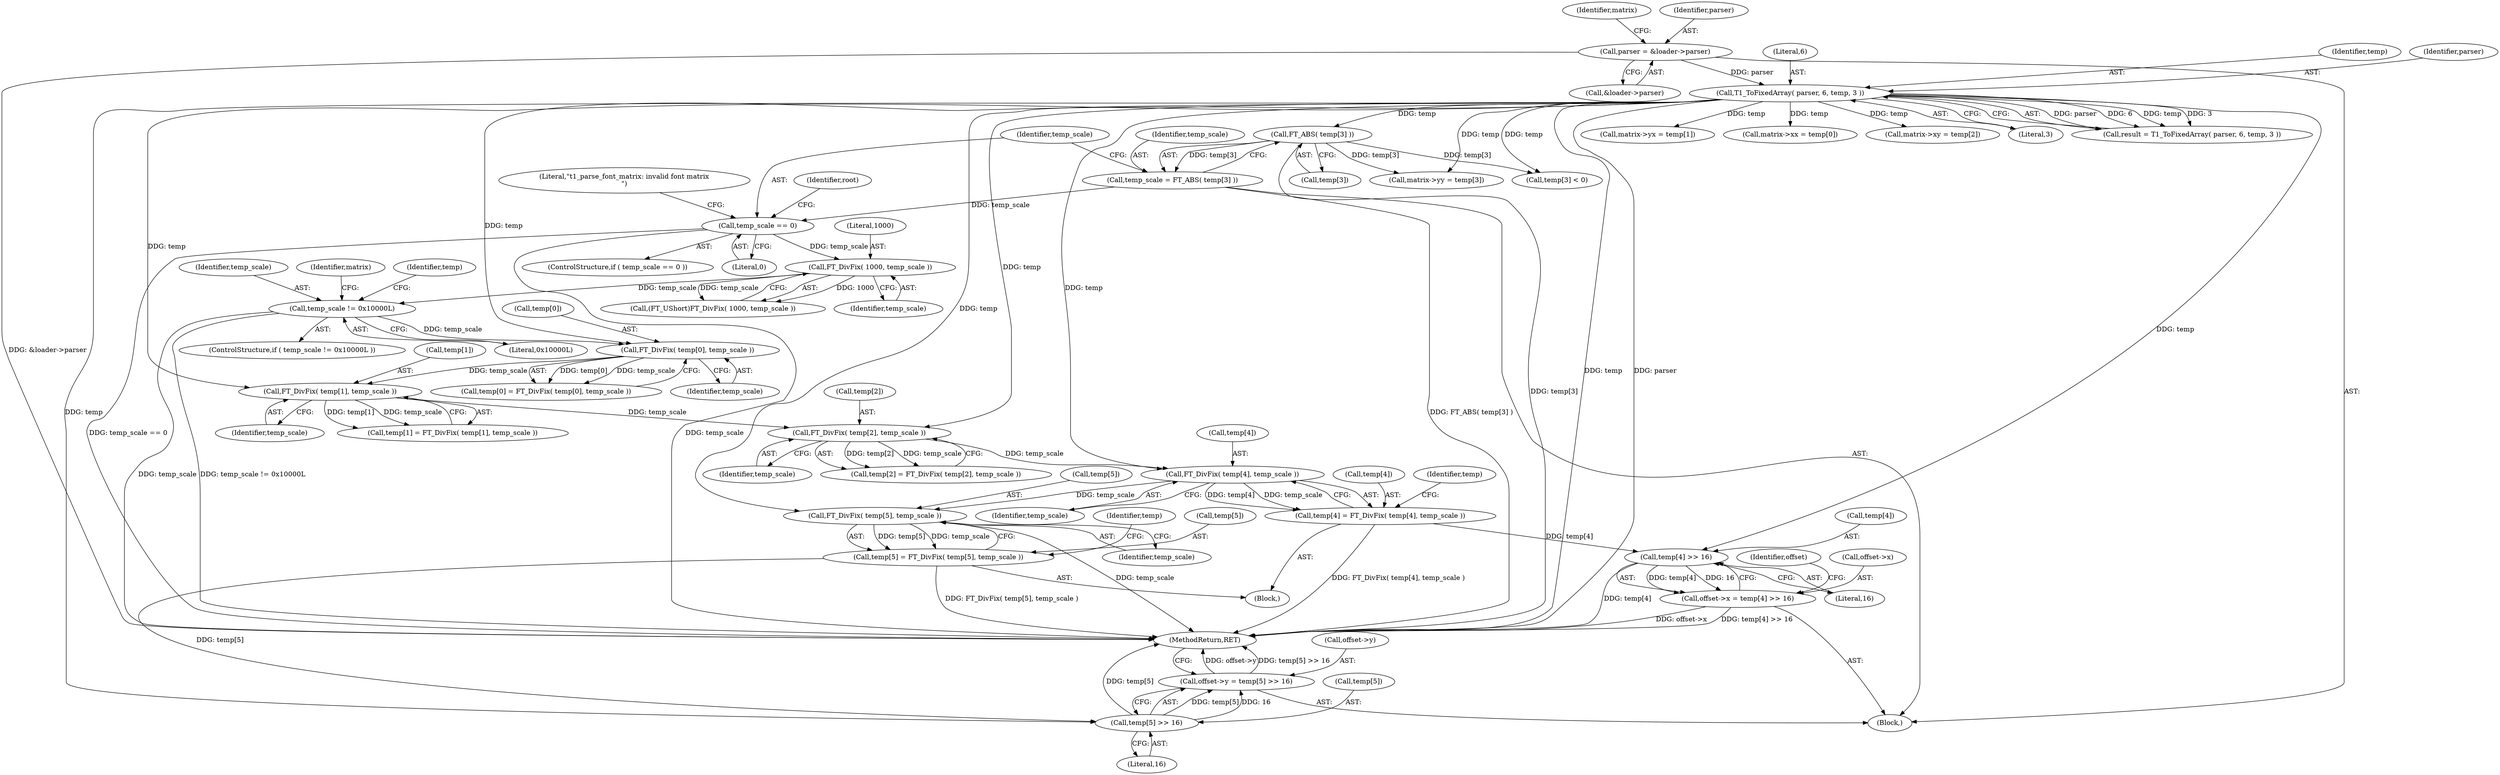 digraph "0_savannah_8b281f83e8516535756f92dbf90940ac44bd45e1_0@array" {
"1000234" [label="(Call,FT_DivFix( temp[4], temp_scale ))"];
"1000148" [label="(Call,T1_ToFixedArray( parser, 6, temp, 3 ))"];
"1000110" [label="(Call,parser = &loader->parser)"];
"1000225" [label="(Call,FT_DivFix( temp[2], temp_scale ))"];
"1000216" [label="(Call,FT_DivFix( temp[1], temp_scale ))"];
"1000207" [label="(Call,FT_DivFix( temp[0], temp_scale ))"];
"1000199" [label="(Call,temp_scale != 0x10000L)"];
"1000195" [label="(Call,FT_DivFix( 1000, temp_scale ))"];
"1000174" [label="(Call,temp_scale == 0)"];
"1000167" [label="(Call,temp_scale = FT_ABS( temp[3] ))"];
"1000169" [label="(Call,FT_ABS( temp[3] ))"];
"1000230" [label="(Call,temp[4] = FT_DivFix( temp[4], temp_scale ))"];
"1000293" [label="(Call,temp[4] >> 16)"];
"1000289" [label="(Call,offset->x = temp[4] >> 16)"];
"1000243" [label="(Call,FT_DivFix( temp[5], temp_scale ))"];
"1000239" [label="(Call,temp[5] = FT_DivFix( temp[5], temp_scale ))"];
"1000302" [label="(Call,temp[5] >> 16)"];
"1000298" [label="(Call,offset->y = temp[5] >> 16)"];
"1000175" [label="(Identifier,temp_scale)"];
"1000226" [label="(Call,temp[2])"];
"1000244" [label="(Call,temp[5])"];
"1000195" [label="(Call,FT_DivFix( 1000, temp_scale ))"];
"1000294" [label="(Call,temp[4])"];
"1000282" [label="(Call,matrix->yy = temp[3])"];
"1000268" [label="(Call,matrix->yx = temp[1])"];
"1000200" [label="(Identifier,temp_scale)"];
"1000110" [label="(Call,parser = &loader->parser)"];
"1000235" [label="(Call,temp[4])"];
"1000108" [label="(Block,)"];
"1000168" [label="(Identifier,temp_scale)"];
"1000118" [label="(Identifier,matrix)"];
"1000173" [label="(ControlStructure,if ( temp_scale == 0 ))"];
"1000261" [label="(Call,matrix->xx = temp[0])"];
"1000203" [label="(Call,temp[0] = FT_DivFix( temp[0], temp_scale ))"];
"1000170" [label="(Call,temp[3])"];
"1000253" [label="(Call,temp[3] < 0)"];
"1000300" [label="(Identifier,offset)"];
"1000176" [label="(Literal,0)"];
"1000150" [label="(Literal,6)"];
"1000151" [label="(Identifier,temp)"];
"1000216" [label="(Call,FT_DivFix( temp[1], temp_scale ))"];
"1000239" [label="(Call,temp[5] = FT_DivFix( temp[5], temp_scale ))"];
"1000111" [label="(Identifier,parser)"];
"1000169" [label="(Call,FT_ABS( temp[3] ))"];
"1000174" [label="(Call,temp_scale == 0)"];
"1000275" [label="(Call,matrix->xy = temp[2])"];
"1000240" [label="(Call,temp[5])"];
"1000112" [label="(Call,&loader->parser)"];
"1000290" [label="(Call,offset->x)"];
"1000198" [label="(ControlStructure,if ( temp_scale != 0x10000L ))"];
"1000229" [label="(Identifier,temp_scale)"];
"1000297" [label="(Literal,16)"];
"1000230" [label="(Call,temp[4] = FT_DivFix( temp[4], temp_scale ))"];
"1000221" [label="(Call,temp[2] = FT_DivFix( temp[2], temp_scale ))"];
"1000211" [label="(Identifier,temp_scale)"];
"1000197" [label="(Identifier,temp_scale)"];
"1000149" [label="(Identifier,parser)"];
"1000202" [label="(Block,)"];
"1000220" [label="(Identifier,temp_scale)"];
"1000298" [label="(Call,offset->y = temp[5] >> 16)"];
"1000193" [label="(Call,(FT_UShort)FT_DivFix( 1000, temp_scale ))"];
"1000152" [label="(Literal,3)"];
"1000207" [label="(Call,FT_DivFix( temp[0], temp_scale ))"];
"1000238" [label="(Identifier,temp_scale)"];
"1000196" [label="(Literal,1000)"];
"1000199" [label="(Call,temp_scale != 0x10000L)"];
"1000225" [label="(Call,FT_DivFix( temp[2], temp_scale ))"];
"1000201" [label="(Literal,0x10000L)"];
"1000263" [label="(Identifier,matrix)"];
"1000231" [label="(Call,temp[4])"];
"1000241" [label="(Identifier,temp)"];
"1000306" [label="(Literal,16)"];
"1000212" [label="(Call,temp[1] = FT_DivFix( temp[1], temp_scale ))"];
"1000303" [label="(Call,temp[5])"];
"1000167" [label="(Call,temp_scale = FT_ABS( temp[3] ))"];
"1000307" [label="(MethodReturn,RET)"];
"1000234" [label="(Call,FT_DivFix( temp[4], temp_scale ))"];
"1000217" [label="(Call,temp[1])"];
"1000148" [label="(Call,T1_ToFixedArray( parser, 6, temp, 3 ))"];
"1000191" [label="(Identifier,root)"];
"1000247" [label="(Identifier,temp_scale)"];
"1000289" [label="(Call,offset->x = temp[4] >> 16)"];
"1000146" [label="(Call,result = T1_ToFixedArray( parser, 6, temp, 3 ))"];
"1000250" [label="(Identifier,temp)"];
"1000243" [label="(Call,FT_DivFix( temp[5], temp_scale ))"];
"1000302" [label="(Call,temp[5] >> 16)"];
"1000208" [label="(Call,temp[0])"];
"1000299" [label="(Call,offset->y)"];
"1000179" [label="(Literal,\"t1_parse_font_matrix: invalid font matrix\n\")"];
"1000205" [label="(Identifier,temp)"];
"1000293" [label="(Call,temp[4] >> 16)"];
"1000234" -> "1000230"  [label="AST: "];
"1000234" -> "1000238"  [label="CFG: "];
"1000235" -> "1000234"  [label="AST: "];
"1000238" -> "1000234"  [label="AST: "];
"1000230" -> "1000234"  [label="CFG: "];
"1000234" -> "1000230"  [label="DDG: temp[4]"];
"1000234" -> "1000230"  [label="DDG: temp_scale"];
"1000148" -> "1000234"  [label="DDG: temp"];
"1000225" -> "1000234"  [label="DDG: temp_scale"];
"1000234" -> "1000243"  [label="DDG: temp_scale"];
"1000148" -> "1000146"  [label="AST: "];
"1000148" -> "1000152"  [label="CFG: "];
"1000149" -> "1000148"  [label="AST: "];
"1000150" -> "1000148"  [label="AST: "];
"1000151" -> "1000148"  [label="AST: "];
"1000152" -> "1000148"  [label="AST: "];
"1000146" -> "1000148"  [label="CFG: "];
"1000148" -> "1000307"  [label="DDG: temp"];
"1000148" -> "1000307"  [label="DDG: parser"];
"1000148" -> "1000146"  [label="DDG: parser"];
"1000148" -> "1000146"  [label="DDG: 6"];
"1000148" -> "1000146"  [label="DDG: temp"];
"1000148" -> "1000146"  [label="DDG: 3"];
"1000110" -> "1000148"  [label="DDG: parser"];
"1000148" -> "1000169"  [label="DDG: temp"];
"1000148" -> "1000207"  [label="DDG: temp"];
"1000148" -> "1000216"  [label="DDG: temp"];
"1000148" -> "1000225"  [label="DDG: temp"];
"1000148" -> "1000243"  [label="DDG: temp"];
"1000148" -> "1000253"  [label="DDG: temp"];
"1000148" -> "1000261"  [label="DDG: temp"];
"1000148" -> "1000268"  [label="DDG: temp"];
"1000148" -> "1000275"  [label="DDG: temp"];
"1000148" -> "1000282"  [label="DDG: temp"];
"1000148" -> "1000293"  [label="DDG: temp"];
"1000148" -> "1000302"  [label="DDG: temp"];
"1000110" -> "1000108"  [label="AST: "];
"1000110" -> "1000112"  [label="CFG: "];
"1000111" -> "1000110"  [label="AST: "];
"1000112" -> "1000110"  [label="AST: "];
"1000118" -> "1000110"  [label="CFG: "];
"1000110" -> "1000307"  [label="DDG: &loader->parser"];
"1000225" -> "1000221"  [label="AST: "];
"1000225" -> "1000229"  [label="CFG: "];
"1000226" -> "1000225"  [label="AST: "];
"1000229" -> "1000225"  [label="AST: "];
"1000221" -> "1000225"  [label="CFG: "];
"1000225" -> "1000221"  [label="DDG: temp[2]"];
"1000225" -> "1000221"  [label="DDG: temp_scale"];
"1000216" -> "1000225"  [label="DDG: temp_scale"];
"1000216" -> "1000212"  [label="AST: "];
"1000216" -> "1000220"  [label="CFG: "];
"1000217" -> "1000216"  [label="AST: "];
"1000220" -> "1000216"  [label="AST: "];
"1000212" -> "1000216"  [label="CFG: "];
"1000216" -> "1000212"  [label="DDG: temp[1]"];
"1000216" -> "1000212"  [label="DDG: temp_scale"];
"1000207" -> "1000216"  [label="DDG: temp_scale"];
"1000207" -> "1000203"  [label="AST: "];
"1000207" -> "1000211"  [label="CFG: "];
"1000208" -> "1000207"  [label="AST: "];
"1000211" -> "1000207"  [label="AST: "];
"1000203" -> "1000207"  [label="CFG: "];
"1000207" -> "1000203"  [label="DDG: temp[0]"];
"1000207" -> "1000203"  [label="DDG: temp_scale"];
"1000199" -> "1000207"  [label="DDG: temp_scale"];
"1000199" -> "1000198"  [label="AST: "];
"1000199" -> "1000201"  [label="CFG: "];
"1000200" -> "1000199"  [label="AST: "];
"1000201" -> "1000199"  [label="AST: "];
"1000205" -> "1000199"  [label="CFG: "];
"1000263" -> "1000199"  [label="CFG: "];
"1000199" -> "1000307"  [label="DDG: temp_scale != 0x10000L"];
"1000199" -> "1000307"  [label="DDG: temp_scale"];
"1000195" -> "1000199"  [label="DDG: temp_scale"];
"1000195" -> "1000193"  [label="AST: "];
"1000195" -> "1000197"  [label="CFG: "];
"1000196" -> "1000195"  [label="AST: "];
"1000197" -> "1000195"  [label="AST: "];
"1000193" -> "1000195"  [label="CFG: "];
"1000195" -> "1000193"  [label="DDG: 1000"];
"1000195" -> "1000193"  [label="DDG: temp_scale"];
"1000174" -> "1000195"  [label="DDG: temp_scale"];
"1000174" -> "1000173"  [label="AST: "];
"1000174" -> "1000176"  [label="CFG: "];
"1000175" -> "1000174"  [label="AST: "];
"1000176" -> "1000174"  [label="AST: "];
"1000179" -> "1000174"  [label="CFG: "];
"1000191" -> "1000174"  [label="CFG: "];
"1000174" -> "1000307"  [label="DDG: temp_scale == 0"];
"1000174" -> "1000307"  [label="DDG: temp_scale"];
"1000167" -> "1000174"  [label="DDG: temp_scale"];
"1000167" -> "1000108"  [label="AST: "];
"1000167" -> "1000169"  [label="CFG: "];
"1000168" -> "1000167"  [label="AST: "];
"1000169" -> "1000167"  [label="AST: "];
"1000175" -> "1000167"  [label="CFG: "];
"1000167" -> "1000307"  [label="DDG: FT_ABS( temp[3] )"];
"1000169" -> "1000167"  [label="DDG: temp[3]"];
"1000169" -> "1000170"  [label="CFG: "];
"1000170" -> "1000169"  [label="AST: "];
"1000169" -> "1000307"  [label="DDG: temp[3]"];
"1000169" -> "1000253"  [label="DDG: temp[3]"];
"1000169" -> "1000282"  [label="DDG: temp[3]"];
"1000230" -> "1000202"  [label="AST: "];
"1000231" -> "1000230"  [label="AST: "];
"1000241" -> "1000230"  [label="CFG: "];
"1000230" -> "1000307"  [label="DDG: FT_DivFix( temp[4], temp_scale )"];
"1000230" -> "1000293"  [label="DDG: temp[4]"];
"1000293" -> "1000289"  [label="AST: "];
"1000293" -> "1000297"  [label="CFG: "];
"1000294" -> "1000293"  [label="AST: "];
"1000297" -> "1000293"  [label="AST: "];
"1000289" -> "1000293"  [label="CFG: "];
"1000293" -> "1000307"  [label="DDG: temp[4]"];
"1000293" -> "1000289"  [label="DDG: temp[4]"];
"1000293" -> "1000289"  [label="DDG: 16"];
"1000289" -> "1000108"  [label="AST: "];
"1000290" -> "1000289"  [label="AST: "];
"1000300" -> "1000289"  [label="CFG: "];
"1000289" -> "1000307"  [label="DDG: offset->x"];
"1000289" -> "1000307"  [label="DDG: temp[4] >> 16"];
"1000243" -> "1000239"  [label="AST: "];
"1000243" -> "1000247"  [label="CFG: "];
"1000244" -> "1000243"  [label="AST: "];
"1000247" -> "1000243"  [label="AST: "];
"1000239" -> "1000243"  [label="CFG: "];
"1000243" -> "1000307"  [label="DDG: temp_scale"];
"1000243" -> "1000239"  [label="DDG: temp[5]"];
"1000243" -> "1000239"  [label="DDG: temp_scale"];
"1000239" -> "1000202"  [label="AST: "];
"1000240" -> "1000239"  [label="AST: "];
"1000250" -> "1000239"  [label="CFG: "];
"1000239" -> "1000307"  [label="DDG: FT_DivFix( temp[5], temp_scale )"];
"1000239" -> "1000302"  [label="DDG: temp[5]"];
"1000302" -> "1000298"  [label="AST: "];
"1000302" -> "1000306"  [label="CFG: "];
"1000303" -> "1000302"  [label="AST: "];
"1000306" -> "1000302"  [label="AST: "];
"1000298" -> "1000302"  [label="CFG: "];
"1000302" -> "1000307"  [label="DDG: temp[5]"];
"1000302" -> "1000298"  [label="DDG: temp[5]"];
"1000302" -> "1000298"  [label="DDG: 16"];
"1000298" -> "1000108"  [label="AST: "];
"1000299" -> "1000298"  [label="AST: "];
"1000307" -> "1000298"  [label="CFG: "];
"1000298" -> "1000307"  [label="DDG: offset->y"];
"1000298" -> "1000307"  [label="DDG: temp[5] >> 16"];
}
